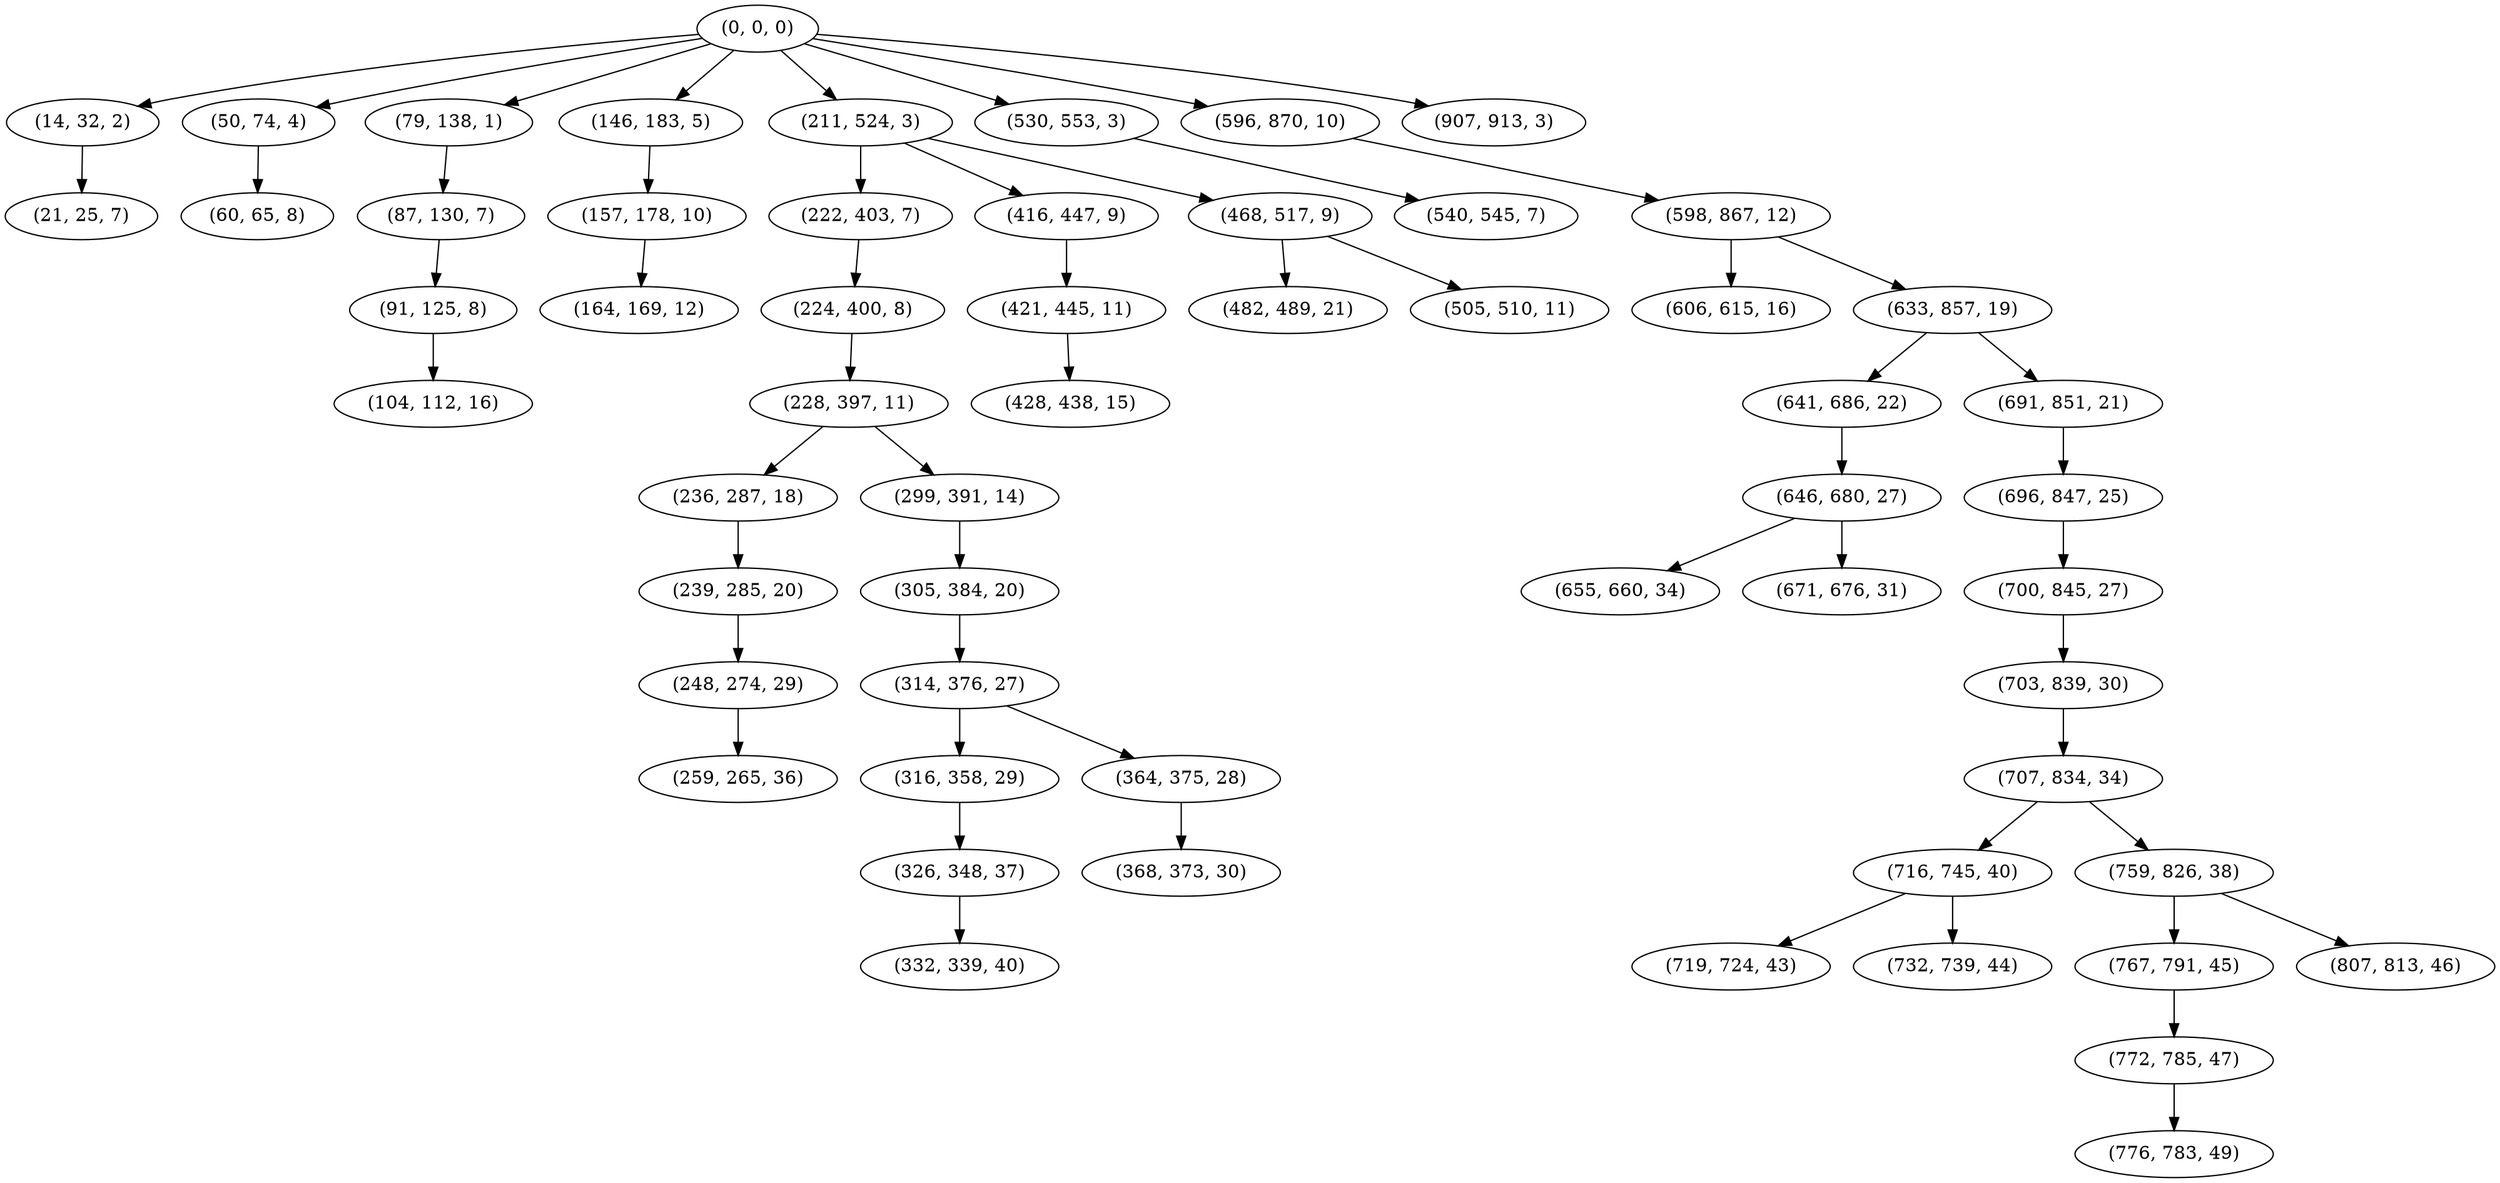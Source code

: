digraph tree {
    "(0, 0, 0)";
    "(14, 32, 2)";
    "(21, 25, 7)";
    "(50, 74, 4)";
    "(60, 65, 8)";
    "(79, 138, 1)";
    "(87, 130, 7)";
    "(91, 125, 8)";
    "(104, 112, 16)";
    "(146, 183, 5)";
    "(157, 178, 10)";
    "(164, 169, 12)";
    "(211, 524, 3)";
    "(222, 403, 7)";
    "(224, 400, 8)";
    "(228, 397, 11)";
    "(236, 287, 18)";
    "(239, 285, 20)";
    "(248, 274, 29)";
    "(259, 265, 36)";
    "(299, 391, 14)";
    "(305, 384, 20)";
    "(314, 376, 27)";
    "(316, 358, 29)";
    "(326, 348, 37)";
    "(332, 339, 40)";
    "(364, 375, 28)";
    "(368, 373, 30)";
    "(416, 447, 9)";
    "(421, 445, 11)";
    "(428, 438, 15)";
    "(468, 517, 9)";
    "(482, 489, 21)";
    "(505, 510, 11)";
    "(530, 553, 3)";
    "(540, 545, 7)";
    "(596, 870, 10)";
    "(598, 867, 12)";
    "(606, 615, 16)";
    "(633, 857, 19)";
    "(641, 686, 22)";
    "(646, 680, 27)";
    "(655, 660, 34)";
    "(671, 676, 31)";
    "(691, 851, 21)";
    "(696, 847, 25)";
    "(700, 845, 27)";
    "(703, 839, 30)";
    "(707, 834, 34)";
    "(716, 745, 40)";
    "(719, 724, 43)";
    "(732, 739, 44)";
    "(759, 826, 38)";
    "(767, 791, 45)";
    "(772, 785, 47)";
    "(776, 783, 49)";
    "(807, 813, 46)";
    "(907, 913, 3)";
    "(0, 0, 0)" -> "(14, 32, 2)";
    "(0, 0, 0)" -> "(50, 74, 4)";
    "(0, 0, 0)" -> "(79, 138, 1)";
    "(0, 0, 0)" -> "(146, 183, 5)";
    "(0, 0, 0)" -> "(211, 524, 3)";
    "(0, 0, 0)" -> "(530, 553, 3)";
    "(0, 0, 0)" -> "(596, 870, 10)";
    "(0, 0, 0)" -> "(907, 913, 3)";
    "(14, 32, 2)" -> "(21, 25, 7)";
    "(50, 74, 4)" -> "(60, 65, 8)";
    "(79, 138, 1)" -> "(87, 130, 7)";
    "(87, 130, 7)" -> "(91, 125, 8)";
    "(91, 125, 8)" -> "(104, 112, 16)";
    "(146, 183, 5)" -> "(157, 178, 10)";
    "(157, 178, 10)" -> "(164, 169, 12)";
    "(211, 524, 3)" -> "(222, 403, 7)";
    "(211, 524, 3)" -> "(416, 447, 9)";
    "(211, 524, 3)" -> "(468, 517, 9)";
    "(222, 403, 7)" -> "(224, 400, 8)";
    "(224, 400, 8)" -> "(228, 397, 11)";
    "(228, 397, 11)" -> "(236, 287, 18)";
    "(228, 397, 11)" -> "(299, 391, 14)";
    "(236, 287, 18)" -> "(239, 285, 20)";
    "(239, 285, 20)" -> "(248, 274, 29)";
    "(248, 274, 29)" -> "(259, 265, 36)";
    "(299, 391, 14)" -> "(305, 384, 20)";
    "(305, 384, 20)" -> "(314, 376, 27)";
    "(314, 376, 27)" -> "(316, 358, 29)";
    "(314, 376, 27)" -> "(364, 375, 28)";
    "(316, 358, 29)" -> "(326, 348, 37)";
    "(326, 348, 37)" -> "(332, 339, 40)";
    "(364, 375, 28)" -> "(368, 373, 30)";
    "(416, 447, 9)" -> "(421, 445, 11)";
    "(421, 445, 11)" -> "(428, 438, 15)";
    "(468, 517, 9)" -> "(482, 489, 21)";
    "(468, 517, 9)" -> "(505, 510, 11)";
    "(530, 553, 3)" -> "(540, 545, 7)";
    "(596, 870, 10)" -> "(598, 867, 12)";
    "(598, 867, 12)" -> "(606, 615, 16)";
    "(598, 867, 12)" -> "(633, 857, 19)";
    "(633, 857, 19)" -> "(641, 686, 22)";
    "(633, 857, 19)" -> "(691, 851, 21)";
    "(641, 686, 22)" -> "(646, 680, 27)";
    "(646, 680, 27)" -> "(655, 660, 34)";
    "(646, 680, 27)" -> "(671, 676, 31)";
    "(691, 851, 21)" -> "(696, 847, 25)";
    "(696, 847, 25)" -> "(700, 845, 27)";
    "(700, 845, 27)" -> "(703, 839, 30)";
    "(703, 839, 30)" -> "(707, 834, 34)";
    "(707, 834, 34)" -> "(716, 745, 40)";
    "(707, 834, 34)" -> "(759, 826, 38)";
    "(716, 745, 40)" -> "(719, 724, 43)";
    "(716, 745, 40)" -> "(732, 739, 44)";
    "(759, 826, 38)" -> "(767, 791, 45)";
    "(759, 826, 38)" -> "(807, 813, 46)";
    "(767, 791, 45)" -> "(772, 785, 47)";
    "(772, 785, 47)" -> "(776, 783, 49)";
}
